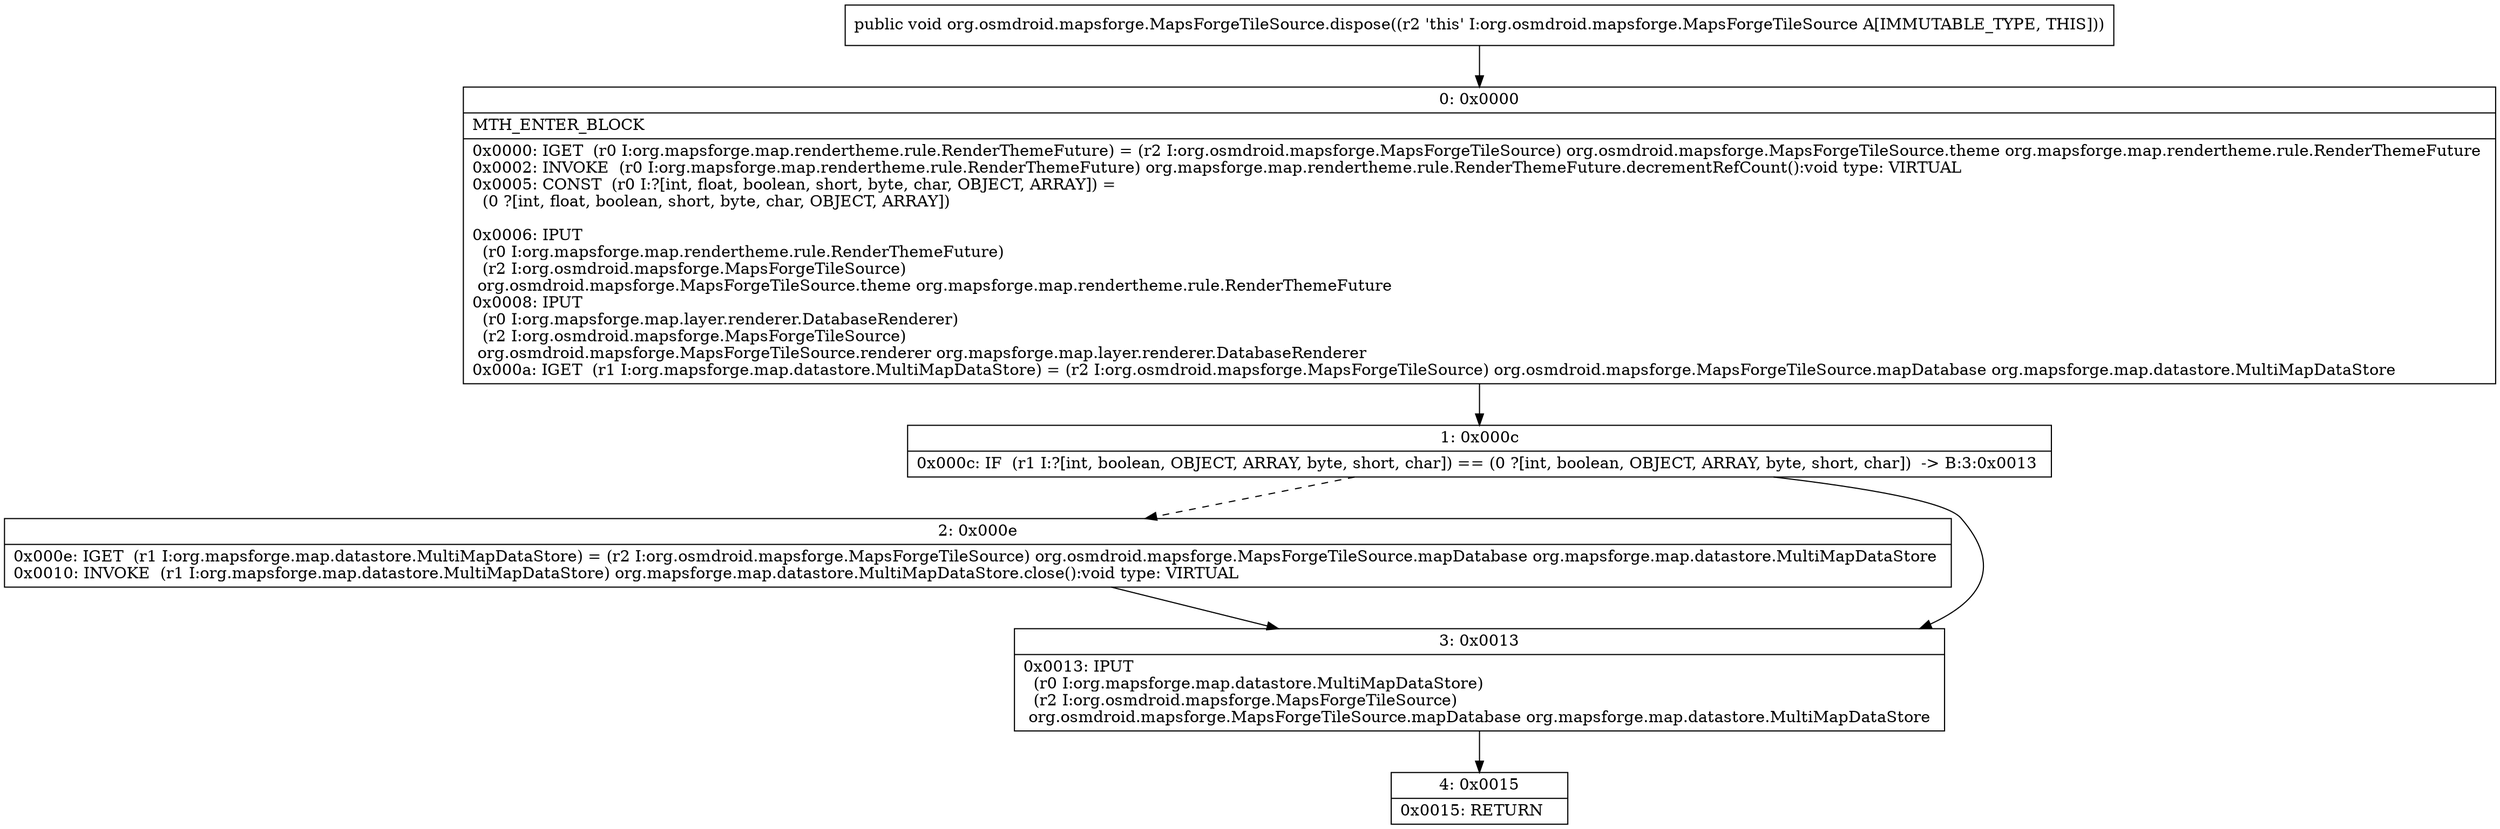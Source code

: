 digraph "CFG fororg.osmdroid.mapsforge.MapsForgeTileSource.dispose()V" {
Node_0 [shape=record,label="{0\:\ 0x0000|MTH_ENTER_BLOCK\l|0x0000: IGET  (r0 I:org.mapsforge.map.rendertheme.rule.RenderThemeFuture) = (r2 I:org.osmdroid.mapsforge.MapsForgeTileSource) org.osmdroid.mapsforge.MapsForgeTileSource.theme org.mapsforge.map.rendertheme.rule.RenderThemeFuture \l0x0002: INVOKE  (r0 I:org.mapsforge.map.rendertheme.rule.RenderThemeFuture) org.mapsforge.map.rendertheme.rule.RenderThemeFuture.decrementRefCount():void type: VIRTUAL \l0x0005: CONST  (r0 I:?[int, float, boolean, short, byte, char, OBJECT, ARRAY]) = \l  (0 ?[int, float, boolean, short, byte, char, OBJECT, ARRAY])\l \l0x0006: IPUT  \l  (r0 I:org.mapsforge.map.rendertheme.rule.RenderThemeFuture)\l  (r2 I:org.osmdroid.mapsforge.MapsForgeTileSource)\l org.osmdroid.mapsforge.MapsForgeTileSource.theme org.mapsforge.map.rendertheme.rule.RenderThemeFuture \l0x0008: IPUT  \l  (r0 I:org.mapsforge.map.layer.renderer.DatabaseRenderer)\l  (r2 I:org.osmdroid.mapsforge.MapsForgeTileSource)\l org.osmdroid.mapsforge.MapsForgeTileSource.renderer org.mapsforge.map.layer.renderer.DatabaseRenderer \l0x000a: IGET  (r1 I:org.mapsforge.map.datastore.MultiMapDataStore) = (r2 I:org.osmdroid.mapsforge.MapsForgeTileSource) org.osmdroid.mapsforge.MapsForgeTileSource.mapDatabase org.mapsforge.map.datastore.MultiMapDataStore \l}"];
Node_1 [shape=record,label="{1\:\ 0x000c|0x000c: IF  (r1 I:?[int, boolean, OBJECT, ARRAY, byte, short, char]) == (0 ?[int, boolean, OBJECT, ARRAY, byte, short, char])  \-\> B:3:0x0013 \l}"];
Node_2 [shape=record,label="{2\:\ 0x000e|0x000e: IGET  (r1 I:org.mapsforge.map.datastore.MultiMapDataStore) = (r2 I:org.osmdroid.mapsforge.MapsForgeTileSource) org.osmdroid.mapsforge.MapsForgeTileSource.mapDatabase org.mapsforge.map.datastore.MultiMapDataStore \l0x0010: INVOKE  (r1 I:org.mapsforge.map.datastore.MultiMapDataStore) org.mapsforge.map.datastore.MultiMapDataStore.close():void type: VIRTUAL \l}"];
Node_3 [shape=record,label="{3\:\ 0x0013|0x0013: IPUT  \l  (r0 I:org.mapsforge.map.datastore.MultiMapDataStore)\l  (r2 I:org.osmdroid.mapsforge.MapsForgeTileSource)\l org.osmdroid.mapsforge.MapsForgeTileSource.mapDatabase org.mapsforge.map.datastore.MultiMapDataStore \l}"];
Node_4 [shape=record,label="{4\:\ 0x0015|0x0015: RETURN   \l}"];
MethodNode[shape=record,label="{public void org.osmdroid.mapsforge.MapsForgeTileSource.dispose((r2 'this' I:org.osmdroid.mapsforge.MapsForgeTileSource A[IMMUTABLE_TYPE, THIS])) }"];
MethodNode -> Node_0;
Node_0 -> Node_1;
Node_1 -> Node_2[style=dashed];
Node_1 -> Node_3;
Node_2 -> Node_3;
Node_3 -> Node_4;
}

